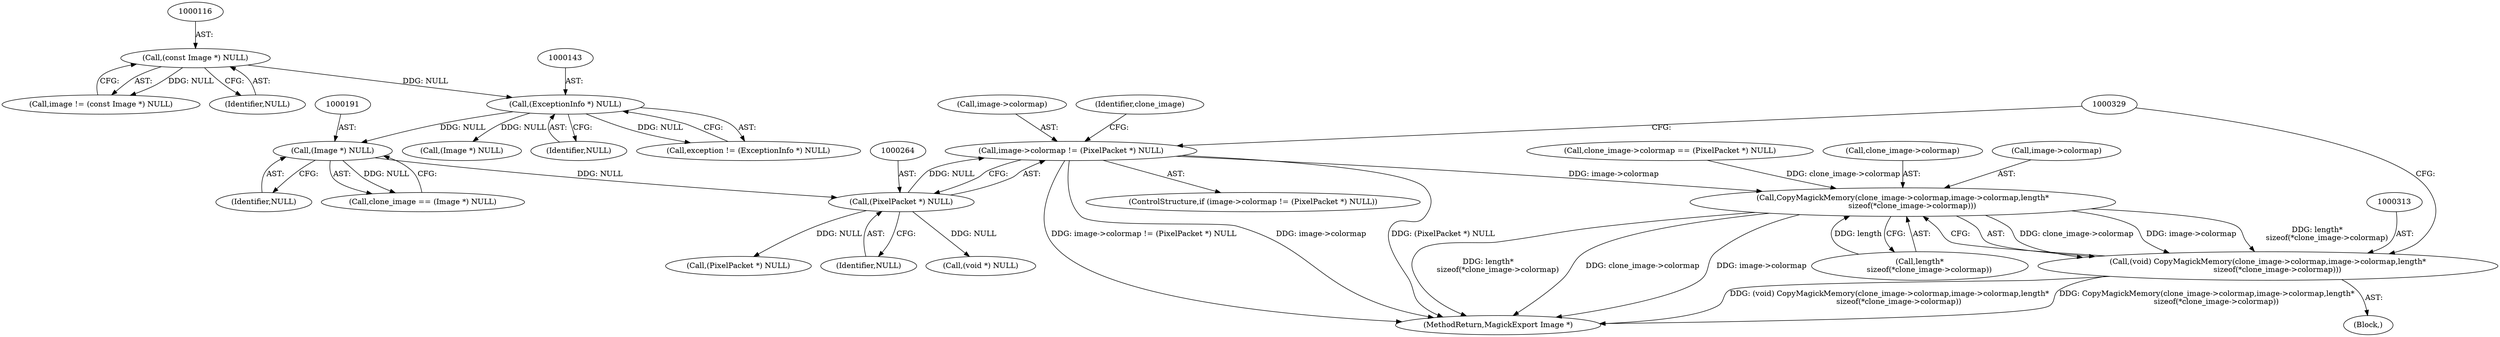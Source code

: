 digraph "0_ImageMagick_01843366d6a7b96e22ad7bb67f3df7d9fd4d5d74@pointer" {
"1000259" [label="(Call,image->colormap != (PixelPacket *) NULL)"];
"1000263" [label="(Call,(PixelPacket *) NULL)"];
"1000190" [label="(Call,(Image *) NULL)"];
"1000142" [label="(Call,(ExceptionInfo *) NULL)"];
"1000115" [label="(Call,(const Image *) NULL)"];
"1000314" [label="(Call,CopyMagickMemory(clone_image->colormap,image->colormap,length*\n        sizeof(*clone_image->colormap)))"];
"1000312" [label="(Call,(void) CopyMagickMemory(clone_image->colormap,image->colormap,length*\n        sizeof(*clone_image->colormap)))"];
"1000367" [label="(Call,(void *) NULL)"];
"1000142" [label="(Call,(ExceptionInfo *) NULL)"];
"1000314" [label="(Call,CopyMagickMemory(clone_image->colormap,image->colormap,length*\n        sizeof(*clone_image->colormap)))"];
"1000269" [label="(Identifier,clone_image)"];
"1000321" [label="(Call,length*\n        sizeof(*clone_image->colormap))"];
"1000113" [label="(Call,image != (const Image *) NULL)"];
"1000265" [label="(Identifier,NULL)"];
"1000295" [label="(Call,clone_image->colormap == (PixelPacket *) NULL)"];
"1000266" [label="(Block,)"];
"1000258" [label="(ControlStructure,if (image->colormap != (PixelPacket *) NULL))"];
"1000263" [label="(Call,(PixelPacket *) NULL)"];
"1000312" [label="(Call,(void) CopyMagickMemory(clone_image->colormap,image->colormap,length*\n        sizeof(*clone_image->colormap)))"];
"1000115" [label="(Call,(const Image *) NULL)"];
"1000144" [label="(Identifier,NULL)"];
"1000260" [label="(Call,image->colormap)"];
"1000117" [label="(Identifier,NULL)"];
"1000176" [label="(Call,(Image *) NULL)"];
"1000315" [label="(Call,clone_image->colormap)"];
"1000844" [label="(MethodReturn,MagickExport Image *)"];
"1000299" [label="(Call,(PixelPacket *) NULL)"];
"1000192" [label="(Identifier,NULL)"];
"1000188" [label="(Call,clone_image == (Image *) NULL)"];
"1000190" [label="(Call,(Image *) NULL)"];
"1000259" [label="(Call,image->colormap != (PixelPacket *) NULL)"];
"1000318" [label="(Call,image->colormap)"];
"1000140" [label="(Call,exception != (ExceptionInfo *) NULL)"];
"1000259" -> "1000258"  [label="AST: "];
"1000259" -> "1000263"  [label="CFG: "];
"1000260" -> "1000259"  [label="AST: "];
"1000263" -> "1000259"  [label="AST: "];
"1000269" -> "1000259"  [label="CFG: "];
"1000329" -> "1000259"  [label="CFG: "];
"1000259" -> "1000844"  [label="DDG: image->colormap != (PixelPacket *) NULL"];
"1000259" -> "1000844"  [label="DDG: image->colormap"];
"1000259" -> "1000844"  [label="DDG: (PixelPacket *) NULL"];
"1000263" -> "1000259"  [label="DDG: NULL"];
"1000259" -> "1000314"  [label="DDG: image->colormap"];
"1000263" -> "1000265"  [label="CFG: "];
"1000264" -> "1000263"  [label="AST: "];
"1000265" -> "1000263"  [label="AST: "];
"1000190" -> "1000263"  [label="DDG: NULL"];
"1000263" -> "1000299"  [label="DDG: NULL"];
"1000263" -> "1000367"  [label="DDG: NULL"];
"1000190" -> "1000188"  [label="AST: "];
"1000190" -> "1000192"  [label="CFG: "];
"1000191" -> "1000190"  [label="AST: "];
"1000192" -> "1000190"  [label="AST: "];
"1000188" -> "1000190"  [label="CFG: "];
"1000190" -> "1000188"  [label="DDG: NULL"];
"1000142" -> "1000190"  [label="DDG: NULL"];
"1000142" -> "1000140"  [label="AST: "];
"1000142" -> "1000144"  [label="CFG: "];
"1000143" -> "1000142"  [label="AST: "];
"1000144" -> "1000142"  [label="AST: "];
"1000140" -> "1000142"  [label="CFG: "];
"1000142" -> "1000140"  [label="DDG: NULL"];
"1000115" -> "1000142"  [label="DDG: NULL"];
"1000142" -> "1000176"  [label="DDG: NULL"];
"1000115" -> "1000113"  [label="AST: "];
"1000115" -> "1000117"  [label="CFG: "];
"1000116" -> "1000115"  [label="AST: "];
"1000117" -> "1000115"  [label="AST: "];
"1000113" -> "1000115"  [label="CFG: "];
"1000115" -> "1000113"  [label="DDG: NULL"];
"1000314" -> "1000312"  [label="AST: "];
"1000314" -> "1000321"  [label="CFG: "];
"1000315" -> "1000314"  [label="AST: "];
"1000318" -> "1000314"  [label="AST: "];
"1000321" -> "1000314"  [label="AST: "];
"1000312" -> "1000314"  [label="CFG: "];
"1000314" -> "1000844"  [label="DDG: clone_image->colormap"];
"1000314" -> "1000844"  [label="DDG: image->colormap"];
"1000314" -> "1000844"  [label="DDG: length*\n        sizeof(*clone_image->colormap)"];
"1000314" -> "1000312"  [label="DDG: clone_image->colormap"];
"1000314" -> "1000312"  [label="DDG: image->colormap"];
"1000314" -> "1000312"  [label="DDG: length*\n        sizeof(*clone_image->colormap)"];
"1000295" -> "1000314"  [label="DDG: clone_image->colormap"];
"1000321" -> "1000314"  [label="DDG: length"];
"1000312" -> "1000266"  [label="AST: "];
"1000313" -> "1000312"  [label="AST: "];
"1000329" -> "1000312"  [label="CFG: "];
"1000312" -> "1000844"  [label="DDG: (void) CopyMagickMemory(clone_image->colormap,image->colormap,length*\n        sizeof(*clone_image->colormap))"];
"1000312" -> "1000844"  [label="DDG: CopyMagickMemory(clone_image->colormap,image->colormap,length*\n        sizeof(*clone_image->colormap))"];
}
